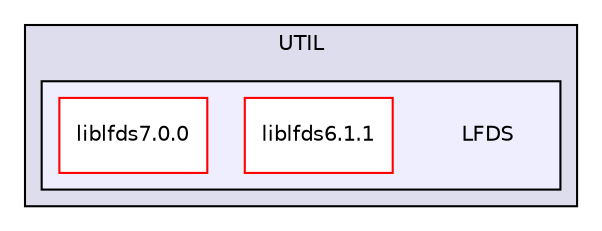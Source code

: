 digraph "UTIL/LFDS" {
  compound=true
  node [ fontsize="10", fontname="Helvetica"];
  edge [ labelfontsize="10", labelfontname="Helvetica"];
  subgraph clusterdir_589c038ec477796bd05e0ef97bb6baa5 {
    graph [ bgcolor="#ddddee", pencolor="black", label="UTIL" fontname="Helvetica", fontsize="10", URL="dir_589c038ec477796bd05e0ef97bb6baa5.html"]
  subgraph clusterdir_6c993a20b2850417027dd55d8e74caae {
    graph [ bgcolor="#eeeeff", pencolor="black", label="" URL="dir_6c993a20b2850417027dd55d8e74caae.html"];
    dir_6c993a20b2850417027dd55d8e74caae [shape=plaintext label="LFDS"];
    dir_b38c81d40c63058b0bf212e4ababd99a [shape=box label="liblfds6.1.1" color="red" fillcolor="white" style="filled" URL="dir_b38c81d40c63058b0bf212e4ababd99a.html"];
    dir_1e3da901b8a6a2fbc4d16e41929327b5 [shape=box label="liblfds7.0.0" color="red" fillcolor="white" style="filled" URL="dir_1e3da901b8a6a2fbc4d16e41929327b5.html"];
  }
  }
}
